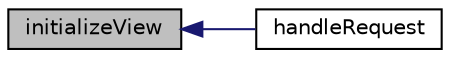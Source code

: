 digraph "initializeView"
{
  edge [fontname="Helvetica",fontsize="10",labelfontname="Helvetica",labelfontsize="10"];
  node [fontname="Helvetica",fontsize="10",shape=record];
  rankdir="LR";
  Node29 [label="initializeView",height=0.2,width=0.4,color="black", fillcolor="grey75", style="filled", fontcolor="black"];
  Node29 -> Node30 [dir="back",color="midnightblue",fontsize="10",style="solid",fontname="Helvetica"];
  Node30 [label="handleRequest",height=0.2,width=0.4,color="black", fillcolor="white", style="filled",URL="$class_walther_1_1_jira_service_desk_1_1_controller_1_1_service_desk_controller.html#a64e948dc4ecc56841952c042fffe8bb7"];
}
